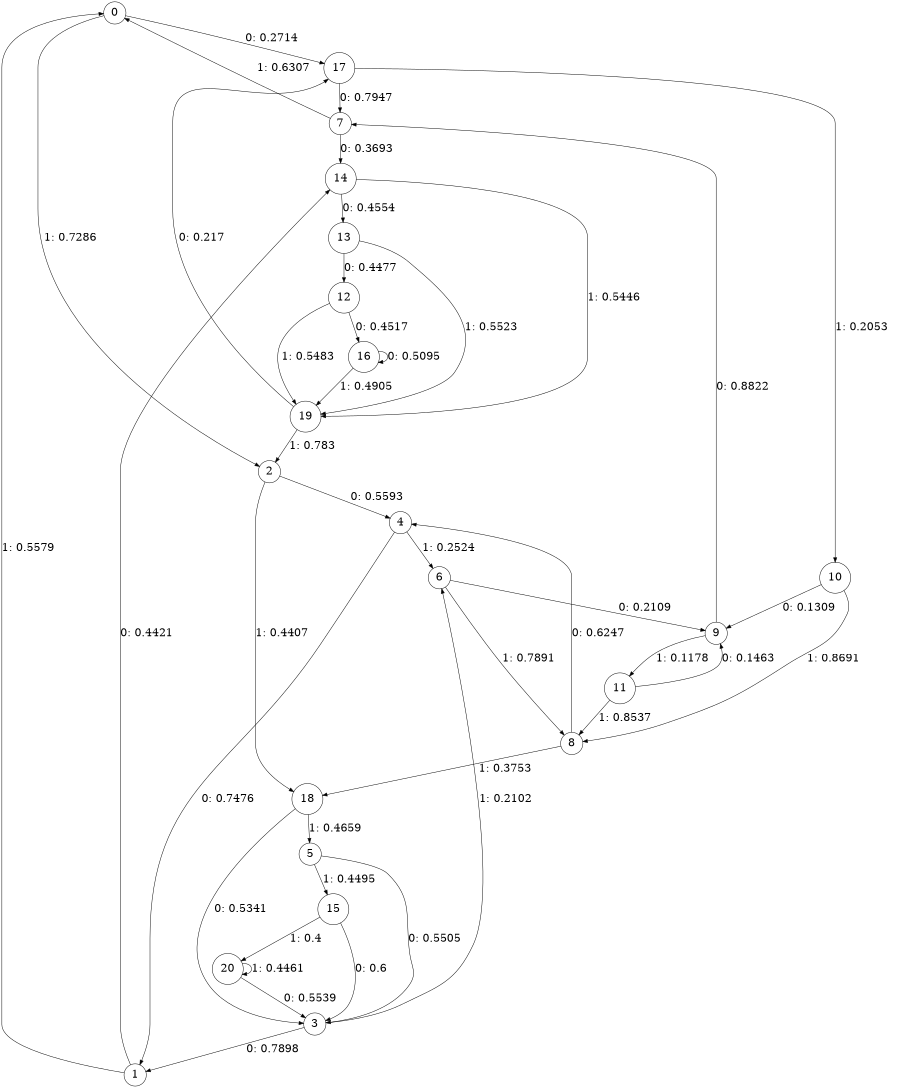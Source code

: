 digraph "ch20faceL6" {
size = "6,8.5";
ratio = "fill";
node [shape = circle];
node [fontsize = 24];
edge [fontsize = 24];
0 -> 17 [label = "0: 0.2714   "];
0 -> 2 [label = "1: 0.7286   "];
1 -> 14 [label = "0: 0.4421   "];
1 -> 0 [label = "1: 0.5579   "];
2 -> 4 [label = "0: 0.5593   "];
2 -> 18 [label = "1: 0.4407   "];
3 -> 1 [label = "0: 0.7898   "];
3 -> 6 [label = "1: 0.2102   "];
4 -> 1 [label = "0: 0.7476   "];
4 -> 6 [label = "1: 0.2524   "];
5 -> 3 [label = "0: 0.5505   "];
5 -> 15 [label = "1: 0.4495   "];
6 -> 9 [label = "0: 0.2109   "];
6 -> 8 [label = "1: 0.7891   "];
7 -> 14 [label = "0: 0.3693   "];
7 -> 0 [label = "1: 0.6307   "];
8 -> 4 [label = "0: 0.6247   "];
8 -> 18 [label = "1: 0.3753   "];
9 -> 7 [label = "0: 0.8822   "];
9 -> 11 [label = "1: 0.1178   "];
10 -> 9 [label = "0: 0.1309   "];
10 -> 8 [label = "1: 0.8691   "];
11 -> 9 [label = "0: 0.1463   "];
11 -> 8 [label = "1: 0.8537   "];
12 -> 16 [label = "0: 0.4517   "];
12 -> 19 [label = "1: 0.5483   "];
13 -> 12 [label = "0: 0.4477   "];
13 -> 19 [label = "1: 0.5523   "];
14 -> 13 [label = "0: 0.4554   "];
14 -> 19 [label = "1: 0.5446   "];
15 -> 3 [label = "0: 0.6      "];
15 -> 20 [label = "1: 0.4      "];
16 -> 16 [label = "0: 0.5095   "];
16 -> 19 [label = "1: 0.4905   "];
17 -> 7 [label = "0: 0.7947   "];
17 -> 10 [label = "1: 0.2053   "];
18 -> 3 [label = "0: 0.5341   "];
18 -> 5 [label = "1: 0.4659   "];
19 -> 17 [label = "0: 0.217    "];
19 -> 2 [label = "1: 0.783    "];
20 -> 3 [label = "0: 0.5539   "];
20 -> 20 [label = "1: 0.4461   "];
}